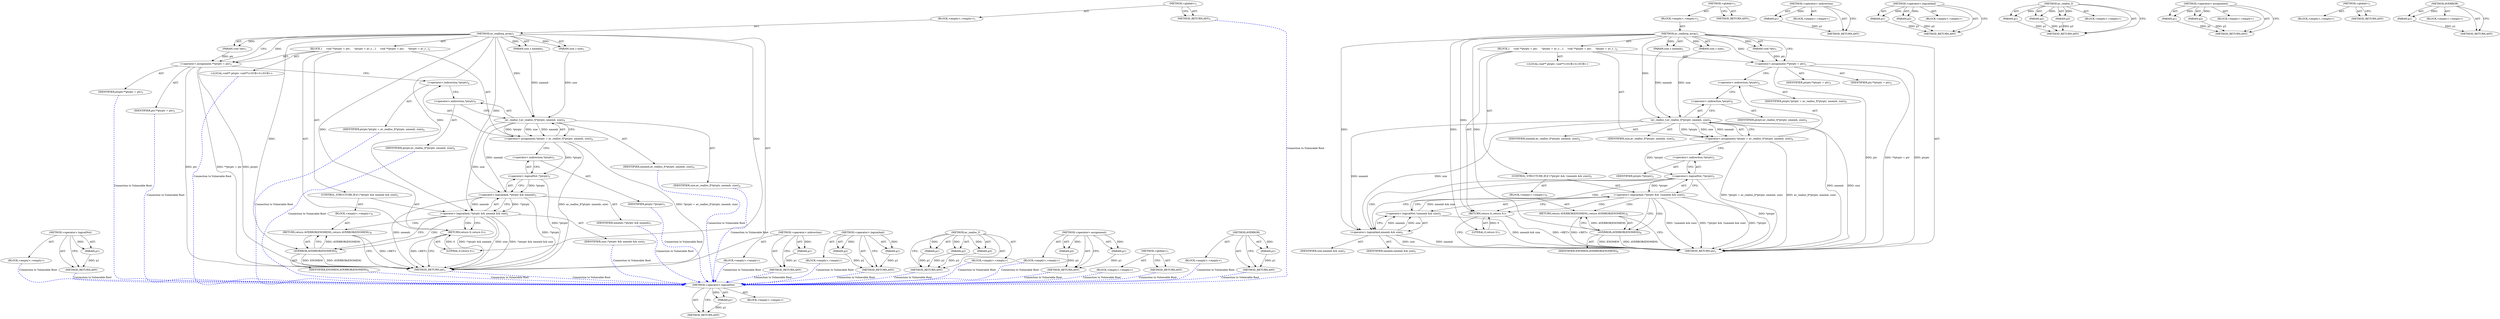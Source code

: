 digraph "AVERROR" {
vulnerable_83 [label=<(METHOD,&lt;operator&gt;.logicalNot)>];
vulnerable_84 [label=<(PARAM,p1)>];
vulnerable_85 [label=<(BLOCK,&lt;empty&gt;,&lt;empty&gt;)>];
vulnerable_86 [label=<(METHOD_RETURN,ANY)>];
vulnerable_6 [label=<(METHOD,&lt;global&gt;)<SUB>1</SUB>>];
vulnerable_7 [label=<(BLOCK,&lt;empty&gt;,&lt;empty&gt;)<SUB>1</SUB>>];
vulnerable_8 [label=<(METHOD,av_reallocp_array)<SUB>1</SUB>>];
vulnerable_9 [label=<(PARAM,void *ptr)<SUB>1</SUB>>];
vulnerable_10 [label=<(PARAM,size_t nmemb)<SUB>1</SUB>>];
vulnerable_11 [label=<(PARAM,size_t size)<SUB>1</SUB>>];
vulnerable_12 [label=<(BLOCK,{
     void **ptrptr = ptr;
     *ptrptr = av_r...,{
     void **ptrptr = ptr;
     *ptrptr = av_r...)<SUB>2</SUB>>];
vulnerable_13 [label="<(LOCAL,void** ptrptr: void**)<SUB>3</SUB>>"];
vulnerable_14 [label=<(&lt;operator&gt;.assignment,**ptrptr = ptr)<SUB>3</SUB>>];
vulnerable_15 [label=<(IDENTIFIER,ptrptr,**ptrptr = ptr)<SUB>3</SUB>>];
vulnerable_16 [label=<(IDENTIFIER,ptr,**ptrptr = ptr)<SUB>3</SUB>>];
vulnerable_17 [label=<(&lt;operator&gt;.assignment,*ptrptr = av_realloc_f(*ptrptr, nmemb, size))<SUB>4</SUB>>];
vulnerable_18 [label=<(&lt;operator&gt;.indirection,*ptrptr)<SUB>4</SUB>>];
vulnerable_19 [label=<(IDENTIFIER,ptrptr,*ptrptr = av_realloc_f(*ptrptr, nmemb, size))<SUB>4</SUB>>];
vulnerable_20 [label=<(av_realloc_f,av_realloc_f(*ptrptr, nmemb, size))<SUB>4</SUB>>];
vulnerable_21 [label=<(&lt;operator&gt;.indirection,*ptrptr)<SUB>4</SUB>>];
vulnerable_22 [label=<(IDENTIFIER,ptrptr,av_realloc_f(*ptrptr, nmemb, size))<SUB>4</SUB>>];
vulnerable_23 [label=<(IDENTIFIER,nmemb,av_realloc_f(*ptrptr, nmemb, size))<SUB>4</SUB>>];
vulnerable_24 [label=<(IDENTIFIER,size,av_realloc_f(*ptrptr, nmemb, size))<SUB>4</SUB>>];
vulnerable_25 [label=<(CONTROL_STRUCTURE,IF,if (!*ptrptr &amp;&amp; !(nmemb &amp;&amp; size)))<SUB>5</SUB>>];
vulnerable_26 [label=<(&lt;operator&gt;.logicalAnd,!*ptrptr &amp;&amp; !(nmemb &amp;&amp; size))<SUB>5</SUB>>];
vulnerable_27 [label=<(&lt;operator&gt;.logicalNot,!*ptrptr)<SUB>5</SUB>>];
vulnerable_28 [label=<(&lt;operator&gt;.indirection,*ptrptr)<SUB>5</SUB>>];
vulnerable_29 [label=<(IDENTIFIER,ptrptr,!*ptrptr)<SUB>5</SUB>>];
vulnerable_30 [label=<(&lt;operator&gt;.logicalNot,!(nmemb &amp;&amp; size))<SUB>5</SUB>>];
vulnerable_31 [label=<(&lt;operator&gt;.logicalAnd,nmemb &amp;&amp; size)<SUB>5</SUB>>];
vulnerable_32 [label=<(IDENTIFIER,nmemb,nmemb &amp;&amp; size)<SUB>5</SUB>>];
vulnerable_33 [label=<(IDENTIFIER,size,nmemb &amp;&amp; size)<SUB>5</SUB>>];
vulnerable_34 [label=<(BLOCK,&lt;empty&gt;,&lt;empty&gt;)<SUB>6</SUB>>];
vulnerable_35 [label=<(RETURN,return AVERROR(ENOMEM);,return AVERROR(ENOMEM);)<SUB>6</SUB>>];
vulnerable_36 [label=<(AVERROR,AVERROR(ENOMEM))<SUB>6</SUB>>];
vulnerable_37 [label=<(IDENTIFIER,ENOMEM,AVERROR(ENOMEM))<SUB>6</SUB>>];
vulnerable_38 [label=<(RETURN,return 0;,return 0;)<SUB>7</SUB>>];
vulnerable_39 [label=<(LITERAL,0,return 0;)<SUB>7</SUB>>];
vulnerable_40 [label=<(METHOD_RETURN,int)<SUB>1</SUB>>];
vulnerable_42 [label=<(METHOD_RETURN,ANY)<SUB>1</SUB>>];
vulnerable_68 [label=<(METHOD,&lt;operator&gt;.indirection)>];
vulnerable_69 [label=<(PARAM,p1)>];
vulnerable_70 [label=<(BLOCK,&lt;empty&gt;,&lt;empty&gt;)>];
vulnerable_71 [label=<(METHOD_RETURN,ANY)>];
vulnerable_78 [label=<(METHOD,&lt;operator&gt;.logicalAnd)>];
vulnerable_79 [label=<(PARAM,p1)>];
vulnerable_80 [label=<(PARAM,p2)>];
vulnerable_81 [label=<(BLOCK,&lt;empty&gt;,&lt;empty&gt;)>];
vulnerable_82 [label=<(METHOD_RETURN,ANY)>];
vulnerable_72 [label=<(METHOD,av_realloc_f)>];
vulnerable_73 [label=<(PARAM,p1)>];
vulnerable_74 [label=<(PARAM,p2)>];
vulnerable_75 [label=<(PARAM,p3)>];
vulnerable_76 [label=<(BLOCK,&lt;empty&gt;,&lt;empty&gt;)>];
vulnerable_77 [label=<(METHOD_RETURN,ANY)>];
vulnerable_63 [label=<(METHOD,&lt;operator&gt;.assignment)>];
vulnerable_64 [label=<(PARAM,p1)>];
vulnerable_65 [label=<(PARAM,p2)>];
vulnerable_66 [label=<(BLOCK,&lt;empty&gt;,&lt;empty&gt;)>];
vulnerable_67 [label=<(METHOD_RETURN,ANY)>];
vulnerable_57 [label=<(METHOD,&lt;global&gt;)<SUB>1</SUB>>];
vulnerable_58 [label=<(BLOCK,&lt;empty&gt;,&lt;empty&gt;)>];
vulnerable_59 [label=<(METHOD_RETURN,ANY)>];
vulnerable_87 [label=<(METHOD,AVERROR)>];
vulnerable_88 [label=<(PARAM,p1)>];
vulnerable_89 [label=<(BLOCK,&lt;empty&gt;,&lt;empty&gt;)>];
vulnerable_90 [label=<(METHOD_RETURN,ANY)>];
fixed_82 [label=<(METHOD,&lt;operator&gt;.logicalNot)>];
fixed_83 [label=<(PARAM,p1)>];
fixed_84 [label=<(BLOCK,&lt;empty&gt;,&lt;empty&gt;)>];
fixed_85 [label=<(METHOD_RETURN,ANY)>];
fixed_6 [label=<(METHOD,&lt;global&gt;)<SUB>1</SUB>>];
fixed_7 [label=<(BLOCK,&lt;empty&gt;,&lt;empty&gt;)<SUB>1</SUB>>];
fixed_8 [label=<(METHOD,av_reallocp_array)<SUB>1</SUB>>];
fixed_9 [label=<(PARAM,void *ptr)<SUB>1</SUB>>];
fixed_10 [label=<(PARAM,size_t nmemb)<SUB>1</SUB>>];
fixed_11 [label=<(PARAM,size_t size)<SUB>1</SUB>>];
fixed_12 [label=<(BLOCK,{
     void **ptrptr = ptr;
     *ptrptr = av_r...,{
     void **ptrptr = ptr;
     *ptrptr = av_r...)<SUB>2</SUB>>];
fixed_13 [label="<(LOCAL,void** ptrptr: void**)<SUB>3</SUB>>"];
fixed_14 [label=<(&lt;operator&gt;.assignment,**ptrptr = ptr)<SUB>3</SUB>>];
fixed_15 [label=<(IDENTIFIER,ptrptr,**ptrptr = ptr)<SUB>3</SUB>>];
fixed_16 [label=<(IDENTIFIER,ptr,**ptrptr = ptr)<SUB>3</SUB>>];
fixed_17 [label=<(&lt;operator&gt;.assignment,*ptrptr = av_realloc_f(*ptrptr, nmemb, size))<SUB>4</SUB>>];
fixed_18 [label=<(&lt;operator&gt;.indirection,*ptrptr)<SUB>4</SUB>>];
fixed_19 [label=<(IDENTIFIER,ptrptr,*ptrptr = av_realloc_f(*ptrptr, nmemb, size))<SUB>4</SUB>>];
fixed_20 [label=<(av_realloc_f,av_realloc_f(*ptrptr, nmemb, size))<SUB>4</SUB>>];
fixed_21 [label=<(&lt;operator&gt;.indirection,*ptrptr)<SUB>4</SUB>>];
fixed_22 [label=<(IDENTIFIER,ptrptr,av_realloc_f(*ptrptr, nmemb, size))<SUB>4</SUB>>];
fixed_23 [label=<(IDENTIFIER,nmemb,av_realloc_f(*ptrptr, nmemb, size))<SUB>4</SUB>>];
fixed_24 [label=<(IDENTIFIER,size,av_realloc_f(*ptrptr, nmemb, size))<SUB>4</SUB>>];
fixed_25 [label=<(CONTROL_STRUCTURE,IF,if (!*ptrptr &amp;&amp; nmemb &amp;&amp; size))<SUB>5</SUB>>];
fixed_26 [label=<(&lt;operator&gt;.logicalAnd,!*ptrptr &amp;&amp; nmemb &amp;&amp; size)<SUB>5</SUB>>];
fixed_27 [label=<(&lt;operator&gt;.logicalAnd,!*ptrptr &amp;&amp; nmemb)<SUB>5</SUB>>];
fixed_28 [label=<(&lt;operator&gt;.logicalNot,!*ptrptr)<SUB>5</SUB>>];
fixed_29 [label=<(&lt;operator&gt;.indirection,*ptrptr)<SUB>5</SUB>>];
fixed_30 [label=<(IDENTIFIER,ptrptr,!*ptrptr)<SUB>5</SUB>>];
fixed_31 [label=<(IDENTIFIER,nmemb,!*ptrptr &amp;&amp; nmemb)<SUB>5</SUB>>];
fixed_32 [label=<(IDENTIFIER,size,!*ptrptr &amp;&amp; nmemb &amp;&amp; size)<SUB>5</SUB>>];
fixed_33 [label=<(BLOCK,&lt;empty&gt;,&lt;empty&gt;)<SUB>6</SUB>>];
fixed_34 [label=<(RETURN,return AVERROR(ENOMEM);,return AVERROR(ENOMEM);)<SUB>6</SUB>>];
fixed_35 [label=<(AVERROR,AVERROR(ENOMEM))<SUB>6</SUB>>];
fixed_36 [label=<(IDENTIFIER,ENOMEM,AVERROR(ENOMEM))<SUB>6</SUB>>];
fixed_37 [label=<(RETURN,return 0;,return 0;)<SUB>7</SUB>>];
fixed_38 [label=<(LITERAL,0,return 0;)<SUB>7</SUB>>];
fixed_39 [label=<(METHOD_RETURN,int)<SUB>1</SUB>>];
fixed_41 [label=<(METHOD_RETURN,ANY)<SUB>1</SUB>>];
fixed_67 [label=<(METHOD,&lt;operator&gt;.indirection)>];
fixed_68 [label=<(PARAM,p1)>];
fixed_69 [label=<(BLOCK,&lt;empty&gt;,&lt;empty&gt;)>];
fixed_70 [label=<(METHOD_RETURN,ANY)>];
fixed_77 [label=<(METHOD,&lt;operator&gt;.logicalAnd)>];
fixed_78 [label=<(PARAM,p1)>];
fixed_79 [label=<(PARAM,p2)>];
fixed_80 [label=<(BLOCK,&lt;empty&gt;,&lt;empty&gt;)>];
fixed_81 [label=<(METHOD_RETURN,ANY)>];
fixed_71 [label=<(METHOD,av_realloc_f)>];
fixed_72 [label=<(PARAM,p1)>];
fixed_73 [label=<(PARAM,p2)>];
fixed_74 [label=<(PARAM,p3)>];
fixed_75 [label=<(BLOCK,&lt;empty&gt;,&lt;empty&gt;)>];
fixed_76 [label=<(METHOD_RETURN,ANY)>];
fixed_62 [label=<(METHOD,&lt;operator&gt;.assignment)>];
fixed_63 [label=<(PARAM,p1)>];
fixed_64 [label=<(PARAM,p2)>];
fixed_65 [label=<(BLOCK,&lt;empty&gt;,&lt;empty&gt;)>];
fixed_66 [label=<(METHOD_RETURN,ANY)>];
fixed_56 [label=<(METHOD,&lt;global&gt;)<SUB>1</SUB>>];
fixed_57 [label=<(BLOCK,&lt;empty&gt;,&lt;empty&gt;)>];
fixed_58 [label=<(METHOD_RETURN,ANY)>];
fixed_86 [label=<(METHOD,AVERROR)>];
fixed_87 [label=<(PARAM,p1)>];
fixed_88 [label=<(BLOCK,&lt;empty&gt;,&lt;empty&gt;)>];
fixed_89 [label=<(METHOD_RETURN,ANY)>];
vulnerable_83 -> vulnerable_84  [key=0, label="AST: "];
vulnerable_83 -> vulnerable_84  [key=1, label="DDG: "];
vulnerable_83 -> vulnerable_85  [key=0, label="AST: "];
vulnerable_83 -> vulnerable_86  [key=0, label="AST: "];
vulnerable_83 -> vulnerable_86  [key=1, label="CFG: "];
vulnerable_84 -> vulnerable_86  [key=0, label="DDG: p1"];
vulnerable_6 -> vulnerable_7  [key=0, label="AST: "];
vulnerable_6 -> vulnerable_42  [key=0, label="AST: "];
vulnerable_6 -> vulnerable_42  [key=1, label="CFG: "];
vulnerable_7 -> vulnerable_8  [key=0, label="AST: "];
vulnerable_8 -> vulnerable_9  [key=0, label="AST: "];
vulnerable_8 -> vulnerable_9  [key=1, label="DDG: "];
vulnerable_8 -> vulnerable_10  [key=0, label="AST: "];
vulnerable_8 -> vulnerable_10  [key=1, label="DDG: "];
vulnerable_8 -> vulnerable_11  [key=0, label="AST: "];
vulnerable_8 -> vulnerable_11  [key=1, label="DDG: "];
vulnerable_8 -> vulnerable_12  [key=0, label="AST: "];
vulnerable_8 -> vulnerable_40  [key=0, label="AST: "];
vulnerable_8 -> vulnerable_14  [key=0, label="CFG: "];
vulnerable_8 -> vulnerable_14  [key=1, label="DDG: "];
vulnerable_8 -> vulnerable_38  [key=0, label="DDG: "];
vulnerable_8 -> vulnerable_39  [key=0, label="DDG: "];
vulnerable_8 -> vulnerable_20  [key=0, label="DDG: "];
vulnerable_8 -> vulnerable_31  [key=0, label="DDG: "];
vulnerable_8 -> vulnerable_36  [key=0, label="DDG: "];
vulnerable_9 -> vulnerable_14  [key=0, label="DDG: ptr"];
vulnerable_10 -> vulnerable_20  [key=0, label="DDG: nmemb"];
vulnerable_11 -> vulnerable_20  [key=0, label="DDG: size"];
vulnerable_12 -> vulnerable_13  [key=0, label="AST: "];
vulnerable_12 -> vulnerable_14  [key=0, label="AST: "];
vulnerable_12 -> vulnerable_17  [key=0, label="AST: "];
vulnerable_12 -> vulnerable_25  [key=0, label="AST: "];
vulnerable_12 -> vulnerable_38  [key=0, label="AST: "];
vulnerable_14 -> vulnerable_15  [key=0, label="AST: "];
vulnerable_14 -> vulnerable_16  [key=0, label="AST: "];
vulnerable_14 -> vulnerable_18  [key=0, label="CFG: "];
vulnerable_14 -> vulnerable_40  [key=0, label="DDG: ptrptr"];
vulnerable_14 -> vulnerable_40  [key=1, label="DDG: ptr"];
vulnerable_14 -> vulnerable_40  [key=2, label="DDG: **ptrptr = ptr"];
vulnerable_17 -> vulnerable_18  [key=0, label="AST: "];
vulnerable_17 -> vulnerable_20  [key=0, label="AST: "];
vulnerable_17 -> vulnerable_28  [key=0, label="CFG: "];
vulnerable_17 -> vulnerable_40  [key=0, label="DDG: av_realloc_f(*ptrptr, nmemb, size)"];
vulnerable_17 -> vulnerable_40  [key=1, label="DDG: *ptrptr = av_realloc_f(*ptrptr, nmemb, size)"];
vulnerable_17 -> vulnerable_27  [key=0, label="DDG: *ptrptr"];
vulnerable_18 -> vulnerable_19  [key=0, label="AST: "];
vulnerable_18 -> vulnerable_21  [key=0, label="CFG: "];
vulnerable_20 -> vulnerable_21  [key=0, label="AST: "];
vulnerable_20 -> vulnerable_23  [key=0, label="AST: "];
vulnerable_20 -> vulnerable_24  [key=0, label="AST: "];
vulnerable_20 -> vulnerable_17  [key=0, label="CFG: "];
vulnerable_20 -> vulnerable_17  [key=1, label="DDG: *ptrptr"];
vulnerable_20 -> vulnerable_17  [key=2, label="DDG: nmemb"];
vulnerable_20 -> vulnerable_17  [key=3, label="DDG: size"];
vulnerable_20 -> vulnerable_40  [key=0, label="DDG: nmemb"];
vulnerable_20 -> vulnerable_40  [key=1, label="DDG: size"];
vulnerable_20 -> vulnerable_31  [key=0, label="DDG: nmemb"];
vulnerable_20 -> vulnerable_31  [key=1, label="DDG: size"];
vulnerable_21 -> vulnerable_22  [key=0, label="AST: "];
vulnerable_21 -> vulnerable_20  [key=0, label="CFG: "];
vulnerable_25 -> vulnerable_26  [key=0, label="AST: "];
vulnerable_25 -> vulnerable_34  [key=0, label="AST: "];
vulnerable_26 -> vulnerable_27  [key=0, label="AST: "];
vulnerable_26 -> vulnerable_30  [key=0, label="AST: "];
vulnerable_26 -> vulnerable_36  [key=0, label="CFG: "];
vulnerable_26 -> vulnerable_36  [key=1, label="CDG: "];
vulnerable_26 -> vulnerable_38  [key=0, label="CFG: "];
vulnerable_26 -> vulnerable_38  [key=1, label="CDG: "];
vulnerable_26 -> vulnerable_40  [key=0, label="DDG: !*ptrptr"];
vulnerable_26 -> vulnerable_40  [key=1, label="DDG: !(nmemb &amp;&amp; size)"];
vulnerable_26 -> vulnerable_40  [key=2, label="DDG: !*ptrptr &amp;&amp; !(nmemb &amp;&amp; size)"];
vulnerable_26 -> vulnerable_35  [key=0, label="CDG: "];
vulnerable_27 -> vulnerable_28  [key=0, label="AST: "];
vulnerable_27 -> vulnerable_26  [key=0, label="CFG: "];
vulnerable_27 -> vulnerable_26  [key=1, label="DDG: *ptrptr"];
vulnerable_27 -> vulnerable_31  [key=0, label="CFG: "];
vulnerable_27 -> vulnerable_31  [key=1, label="CDG: "];
vulnerable_27 -> vulnerable_40  [key=0, label="DDG: *ptrptr"];
vulnerable_27 -> vulnerable_30  [key=0, label="CDG: "];
vulnerable_28 -> vulnerable_29  [key=0, label="AST: "];
vulnerable_28 -> vulnerable_27  [key=0, label="CFG: "];
vulnerable_30 -> vulnerable_31  [key=0, label="AST: "];
vulnerable_30 -> vulnerable_26  [key=0, label="CFG: "];
vulnerable_30 -> vulnerable_26  [key=1, label="DDG: nmemb &amp;&amp; size"];
vulnerable_30 -> vulnerable_40  [key=0, label="DDG: nmemb &amp;&amp; size"];
vulnerable_31 -> vulnerable_32  [key=0, label="AST: "];
vulnerable_31 -> vulnerable_33  [key=0, label="AST: "];
vulnerable_31 -> vulnerable_30  [key=0, label="CFG: "];
vulnerable_31 -> vulnerable_30  [key=1, label="DDG: nmemb"];
vulnerable_31 -> vulnerable_30  [key=2, label="DDG: size"];
vulnerable_31 -> vulnerable_40  [key=0, label="DDG: nmemb"];
vulnerable_31 -> vulnerable_40  [key=1, label="DDG: size"];
vulnerable_34 -> vulnerable_35  [key=0, label="AST: "];
vulnerable_35 -> vulnerable_36  [key=0, label="AST: "];
vulnerable_35 -> vulnerable_40  [key=0, label="CFG: "];
vulnerable_35 -> vulnerable_40  [key=1, label="DDG: &lt;RET&gt;"];
vulnerable_36 -> vulnerable_37  [key=0, label="AST: "];
vulnerable_36 -> vulnerable_35  [key=0, label="CFG: "];
vulnerable_36 -> vulnerable_35  [key=1, label="DDG: AVERROR(ENOMEM)"];
vulnerable_36 -> vulnerable_40  [key=0, label="DDG: ENOMEM"];
vulnerable_36 -> vulnerable_40  [key=1, label="DDG: AVERROR(ENOMEM)"];
vulnerable_38 -> vulnerable_39  [key=0, label="AST: "];
vulnerable_38 -> vulnerable_40  [key=0, label="CFG: "];
vulnerable_38 -> vulnerable_40  [key=1, label="DDG: &lt;RET&gt;"];
vulnerable_39 -> vulnerable_38  [key=0, label="DDG: 0"];
vulnerable_68 -> vulnerable_69  [key=0, label="AST: "];
vulnerable_68 -> vulnerable_69  [key=1, label="DDG: "];
vulnerable_68 -> vulnerable_70  [key=0, label="AST: "];
vulnerable_68 -> vulnerable_71  [key=0, label="AST: "];
vulnerable_68 -> vulnerable_71  [key=1, label="CFG: "];
vulnerable_69 -> vulnerable_71  [key=0, label="DDG: p1"];
vulnerable_78 -> vulnerable_79  [key=0, label="AST: "];
vulnerable_78 -> vulnerable_79  [key=1, label="DDG: "];
vulnerable_78 -> vulnerable_81  [key=0, label="AST: "];
vulnerable_78 -> vulnerable_80  [key=0, label="AST: "];
vulnerable_78 -> vulnerable_80  [key=1, label="DDG: "];
vulnerable_78 -> vulnerable_82  [key=0, label="AST: "];
vulnerable_78 -> vulnerable_82  [key=1, label="CFG: "];
vulnerable_79 -> vulnerable_82  [key=0, label="DDG: p1"];
vulnerable_80 -> vulnerable_82  [key=0, label="DDG: p2"];
vulnerable_72 -> vulnerable_73  [key=0, label="AST: "];
vulnerable_72 -> vulnerable_73  [key=1, label="DDG: "];
vulnerable_72 -> vulnerable_76  [key=0, label="AST: "];
vulnerable_72 -> vulnerable_74  [key=0, label="AST: "];
vulnerable_72 -> vulnerable_74  [key=1, label="DDG: "];
vulnerable_72 -> vulnerable_77  [key=0, label="AST: "];
vulnerable_72 -> vulnerable_77  [key=1, label="CFG: "];
vulnerable_72 -> vulnerable_75  [key=0, label="AST: "];
vulnerable_72 -> vulnerable_75  [key=1, label="DDG: "];
vulnerable_73 -> vulnerable_77  [key=0, label="DDG: p1"];
vulnerable_74 -> vulnerable_77  [key=0, label="DDG: p2"];
vulnerable_75 -> vulnerable_77  [key=0, label="DDG: p3"];
vulnerable_63 -> vulnerable_64  [key=0, label="AST: "];
vulnerable_63 -> vulnerable_64  [key=1, label="DDG: "];
vulnerable_63 -> vulnerable_66  [key=0, label="AST: "];
vulnerable_63 -> vulnerable_65  [key=0, label="AST: "];
vulnerable_63 -> vulnerable_65  [key=1, label="DDG: "];
vulnerable_63 -> vulnerable_67  [key=0, label="AST: "];
vulnerable_63 -> vulnerable_67  [key=1, label="CFG: "];
vulnerable_64 -> vulnerable_67  [key=0, label="DDG: p1"];
vulnerable_65 -> vulnerable_67  [key=0, label="DDG: p2"];
vulnerable_57 -> vulnerable_58  [key=0, label="AST: "];
vulnerable_57 -> vulnerable_59  [key=0, label="AST: "];
vulnerable_57 -> vulnerable_59  [key=1, label="CFG: "];
vulnerable_87 -> vulnerable_88  [key=0, label="AST: "];
vulnerable_87 -> vulnerable_88  [key=1, label="DDG: "];
vulnerable_87 -> vulnerable_89  [key=0, label="AST: "];
vulnerable_87 -> vulnerable_90  [key=0, label="AST: "];
vulnerable_87 -> vulnerable_90  [key=1, label="CFG: "];
vulnerable_88 -> vulnerable_90  [key=0, label="DDG: p1"];
fixed_82 -> fixed_83  [key=0, label="AST: "];
fixed_82 -> fixed_83  [key=1, label="DDG: "];
fixed_82 -> fixed_84  [key=0, label="AST: "];
fixed_82 -> fixed_85  [key=0, label="AST: "];
fixed_82 -> fixed_85  [key=1, label="CFG: "];
fixed_83 -> fixed_85  [key=0, label="DDG: p1"];
fixed_84 -> vulnerable_83  [color=blue, key=0, label="Connection to Vulnerable Root", penwidth="2.0", style=dashed];
fixed_85 -> vulnerable_83  [color=blue, key=0, label="Connection to Vulnerable Root", penwidth="2.0", style=dashed];
fixed_6 -> fixed_7  [key=0, label="AST: "];
fixed_6 -> fixed_41  [key=0, label="AST: "];
fixed_6 -> fixed_41  [key=1, label="CFG: "];
fixed_7 -> fixed_8  [key=0, label="AST: "];
fixed_8 -> fixed_9  [key=0, label="AST: "];
fixed_8 -> fixed_9  [key=1, label="DDG: "];
fixed_8 -> fixed_10  [key=0, label="AST: "];
fixed_8 -> fixed_10  [key=1, label="DDG: "];
fixed_8 -> fixed_11  [key=0, label="AST: "];
fixed_8 -> fixed_11  [key=1, label="DDG: "];
fixed_8 -> fixed_12  [key=0, label="AST: "];
fixed_8 -> fixed_39  [key=0, label="AST: "];
fixed_8 -> fixed_14  [key=0, label="CFG: "];
fixed_8 -> fixed_14  [key=1, label="DDG: "];
fixed_8 -> fixed_37  [key=0, label="DDG: "];
fixed_8 -> fixed_38  [key=0, label="DDG: "];
fixed_8 -> fixed_20  [key=0, label="DDG: "];
fixed_8 -> fixed_26  [key=0, label="DDG: "];
fixed_8 -> fixed_27  [key=0, label="DDG: "];
fixed_8 -> fixed_35  [key=0, label="DDG: "];
fixed_9 -> fixed_14  [key=0, label="DDG: ptr"];
fixed_10 -> fixed_20  [key=0, label="DDG: nmemb"];
fixed_11 -> fixed_20  [key=0, label="DDG: size"];
fixed_12 -> fixed_13  [key=0, label="AST: "];
fixed_12 -> fixed_14  [key=0, label="AST: "];
fixed_12 -> fixed_17  [key=0, label="AST: "];
fixed_12 -> fixed_25  [key=0, label="AST: "];
fixed_12 -> fixed_37  [key=0, label="AST: "];
fixed_13 -> vulnerable_83  [color=blue, key=0, label="Connection to Vulnerable Root", penwidth="2.0", style=dashed];
fixed_14 -> fixed_15  [key=0, label="AST: "];
fixed_14 -> fixed_16  [key=0, label="AST: "];
fixed_14 -> fixed_18  [key=0, label="CFG: "];
fixed_14 -> fixed_39  [key=0, label="DDG: ptrptr"];
fixed_14 -> fixed_39  [key=1, label="DDG: ptr"];
fixed_14 -> fixed_39  [key=2, label="DDG: **ptrptr = ptr"];
fixed_15 -> vulnerable_83  [color=blue, key=0, label="Connection to Vulnerable Root", penwidth="2.0", style=dashed];
fixed_16 -> vulnerable_83  [color=blue, key=0, label="Connection to Vulnerable Root", penwidth="2.0", style=dashed];
fixed_17 -> fixed_18  [key=0, label="AST: "];
fixed_17 -> fixed_20  [key=0, label="AST: "];
fixed_17 -> fixed_29  [key=0, label="CFG: "];
fixed_17 -> fixed_39  [key=0, label="DDG: av_realloc_f(*ptrptr, nmemb, size)"];
fixed_17 -> fixed_39  [key=1, label="DDG: *ptrptr = av_realloc_f(*ptrptr, nmemb, size)"];
fixed_17 -> fixed_28  [key=0, label="DDG: *ptrptr"];
fixed_18 -> fixed_19  [key=0, label="AST: "];
fixed_18 -> fixed_21  [key=0, label="CFG: "];
fixed_19 -> vulnerable_83  [color=blue, key=0, label="Connection to Vulnerable Root", penwidth="2.0", style=dashed];
fixed_20 -> fixed_21  [key=0, label="AST: "];
fixed_20 -> fixed_23  [key=0, label="AST: "];
fixed_20 -> fixed_24  [key=0, label="AST: "];
fixed_20 -> fixed_17  [key=0, label="CFG: "];
fixed_20 -> fixed_17  [key=1, label="DDG: *ptrptr"];
fixed_20 -> fixed_17  [key=2, label="DDG: nmemb"];
fixed_20 -> fixed_17  [key=3, label="DDG: size"];
fixed_20 -> fixed_26  [key=0, label="DDG: size"];
fixed_20 -> fixed_27  [key=0, label="DDG: nmemb"];
fixed_21 -> fixed_22  [key=0, label="AST: "];
fixed_21 -> fixed_20  [key=0, label="CFG: "];
fixed_22 -> vulnerable_83  [color=blue, key=0, label="Connection to Vulnerable Root", penwidth="2.0", style=dashed];
fixed_23 -> vulnerable_83  [color=blue, key=0, label="Connection to Vulnerable Root", penwidth="2.0", style=dashed];
fixed_24 -> vulnerable_83  [color=blue, key=0, label="Connection to Vulnerable Root", penwidth="2.0", style=dashed];
fixed_25 -> fixed_26  [key=0, label="AST: "];
fixed_25 -> fixed_33  [key=0, label="AST: "];
fixed_26 -> fixed_27  [key=0, label="AST: "];
fixed_26 -> fixed_32  [key=0, label="AST: "];
fixed_26 -> fixed_35  [key=0, label="CFG: "];
fixed_26 -> fixed_35  [key=1, label="CDG: "];
fixed_26 -> fixed_37  [key=0, label="CFG: "];
fixed_26 -> fixed_37  [key=1, label="CDG: "];
fixed_26 -> fixed_39  [key=0, label="DDG: !*ptrptr &amp;&amp; nmemb"];
fixed_26 -> fixed_39  [key=1, label="DDG: size"];
fixed_26 -> fixed_39  [key=2, label="DDG: !*ptrptr &amp;&amp; nmemb &amp;&amp; size"];
fixed_26 -> fixed_34  [key=0, label="CDG: "];
fixed_27 -> fixed_28  [key=0, label="AST: "];
fixed_27 -> fixed_31  [key=0, label="AST: "];
fixed_27 -> fixed_26  [key=0, label="CFG: "];
fixed_27 -> fixed_26  [key=1, label="DDG: !*ptrptr"];
fixed_27 -> fixed_26  [key=2, label="DDG: nmemb"];
fixed_27 -> fixed_39  [key=0, label="DDG: !*ptrptr"];
fixed_27 -> fixed_39  [key=1, label="DDG: nmemb"];
fixed_28 -> fixed_29  [key=0, label="AST: "];
fixed_28 -> fixed_27  [key=0, label="CFG: "];
fixed_28 -> fixed_27  [key=1, label="DDG: *ptrptr"];
fixed_28 -> fixed_39  [key=0, label="DDG: *ptrptr"];
fixed_29 -> fixed_30  [key=0, label="AST: "];
fixed_29 -> fixed_28  [key=0, label="CFG: "];
fixed_30 -> vulnerable_83  [color=blue, key=0, label="Connection to Vulnerable Root", penwidth="2.0", style=dashed];
fixed_31 -> vulnerable_83  [color=blue, key=0, label="Connection to Vulnerable Root", penwidth="2.0", style=dashed];
fixed_32 -> vulnerable_83  [color=blue, key=0, label="Connection to Vulnerable Root", penwidth="2.0", style=dashed];
fixed_33 -> fixed_34  [key=0, label="AST: "];
fixed_34 -> fixed_35  [key=0, label="AST: "];
fixed_34 -> fixed_39  [key=0, label="CFG: "];
fixed_34 -> fixed_39  [key=1, label="DDG: &lt;RET&gt;"];
fixed_35 -> fixed_36  [key=0, label="AST: "];
fixed_35 -> fixed_34  [key=0, label="CFG: "];
fixed_35 -> fixed_34  [key=1, label="DDG: AVERROR(ENOMEM)"];
fixed_35 -> fixed_39  [key=0, label="DDG: ENOMEM"];
fixed_35 -> fixed_39  [key=1, label="DDG: AVERROR(ENOMEM)"];
fixed_36 -> vulnerable_83  [color=blue, key=0, label="Connection to Vulnerable Root", penwidth="2.0", style=dashed];
fixed_37 -> fixed_38  [key=0, label="AST: "];
fixed_37 -> fixed_39  [key=0, label="CFG: "];
fixed_37 -> fixed_39  [key=1, label="DDG: &lt;RET&gt;"];
fixed_38 -> fixed_37  [key=0, label="DDG: 0"];
fixed_39 -> vulnerable_83  [color=blue, key=0, label="Connection to Vulnerable Root", penwidth="2.0", style=dashed];
fixed_41 -> vulnerable_83  [color=blue, key=0, label="Connection to Vulnerable Root", penwidth="2.0", style=dashed];
fixed_67 -> fixed_68  [key=0, label="AST: "];
fixed_67 -> fixed_68  [key=1, label="DDG: "];
fixed_67 -> fixed_69  [key=0, label="AST: "];
fixed_67 -> fixed_70  [key=0, label="AST: "];
fixed_67 -> fixed_70  [key=1, label="CFG: "];
fixed_68 -> fixed_70  [key=0, label="DDG: p1"];
fixed_69 -> vulnerable_83  [color=blue, key=0, label="Connection to Vulnerable Root", penwidth="2.0", style=dashed];
fixed_70 -> vulnerable_83  [color=blue, key=0, label="Connection to Vulnerable Root", penwidth="2.0", style=dashed];
fixed_77 -> fixed_78  [key=0, label="AST: "];
fixed_77 -> fixed_78  [key=1, label="DDG: "];
fixed_77 -> fixed_80  [key=0, label="AST: "];
fixed_77 -> fixed_79  [key=0, label="AST: "];
fixed_77 -> fixed_79  [key=1, label="DDG: "];
fixed_77 -> fixed_81  [key=0, label="AST: "];
fixed_77 -> fixed_81  [key=1, label="CFG: "];
fixed_78 -> fixed_81  [key=0, label="DDG: p1"];
fixed_79 -> fixed_81  [key=0, label="DDG: p2"];
fixed_80 -> vulnerable_83  [color=blue, key=0, label="Connection to Vulnerable Root", penwidth="2.0", style=dashed];
fixed_81 -> vulnerable_83  [color=blue, key=0, label="Connection to Vulnerable Root", penwidth="2.0", style=dashed];
fixed_71 -> fixed_72  [key=0, label="AST: "];
fixed_71 -> fixed_72  [key=1, label="DDG: "];
fixed_71 -> fixed_75  [key=0, label="AST: "];
fixed_71 -> fixed_73  [key=0, label="AST: "];
fixed_71 -> fixed_73  [key=1, label="DDG: "];
fixed_71 -> fixed_76  [key=0, label="AST: "];
fixed_71 -> fixed_76  [key=1, label="CFG: "];
fixed_71 -> fixed_74  [key=0, label="AST: "];
fixed_71 -> fixed_74  [key=1, label="DDG: "];
fixed_72 -> fixed_76  [key=0, label="DDG: p1"];
fixed_73 -> fixed_76  [key=0, label="DDG: p2"];
fixed_74 -> fixed_76  [key=0, label="DDG: p3"];
fixed_75 -> vulnerable_83  [color=blue, key=0, label="Connection to Vulnerable Root", penwidth="2.0", style=dashed];
fixed_76 -> vulnerable_83  [color=blue, key=0, label="Connection to Vulnerable Root", penwidth="2.0", style=dashed];
fixed_62 -> fixed_63  [key=0, label="AST: "];
fixed_62 -> fixed_63  [key=1, label="DDG: "];
fixed_62 -> fixed_65  [key=0, label="AST: "];
fixed_62 -> fixed_64  [key=0, label="AST: "];
fixed_62 -> fixed_64  [key=1, label="DDG: "];
fixed_62 -> fixed_66  [key=0, label="AST: "];
fixed_62 -> fixed_66  [key=1, label="CFG: "];
fixed_63 -> fixed_66  [key=0, label="DDG: p1"];
fixed_64 -> fixed_66  [key=0, label="DDG: p2"];
fixed_65 -> vulnerable_83  [color=blue, key=0, label="Connection to Vulnerable Root", penwidth="2.0", style=dashed];
fixed_66 -> vulnerable_83  [color=blue, key=0, label="Connection to Vulnerable Root", penwidth="2.0", style=dashed];
fixed_56 -> fixed_57  [key=0, label="AST: "];
fixed_56 -> fixed_58  [key=0, label="AST: "];
fixed_56 -> fixed_58  [key=1, label="CFG: "];
fixed_57 -> vulnerable_83  [color=blue, key=0, label="Connection to Vulnerable Root", penwidth="2.0", style=dashed];
fixed_58 -> vulnerable_83  [color=blue, key=0, label="Connection to Vulnerable Root", penwidth="2.0", style=dashed];
fixed_86 -> fixed_87  [key=0, label="AST: "];
fixed_86 -> fixed_87  [key=1, label="DDG: "];
fixed_86 -> fixed_88  [key=0, label="AST: "];
fixed_86 -> fixed_89  [key=0, label="AST: "];
fixed_86 -> fixed_89  [key=1, label="CFG: "];
fixed_87 -> fixed_89  [key=0, label="DDG: p1"];
fixed_88 -> vulnerable_83  [color=blue, key=0, label="Connection to Vulnerable Root", penwidth="2.0", style=dashed];
fixed_89 -> vulnerable_83  [color=blue, key=0, label="Connection to Vulnerable Root", penwidth="2.0", style=dashed];
}
